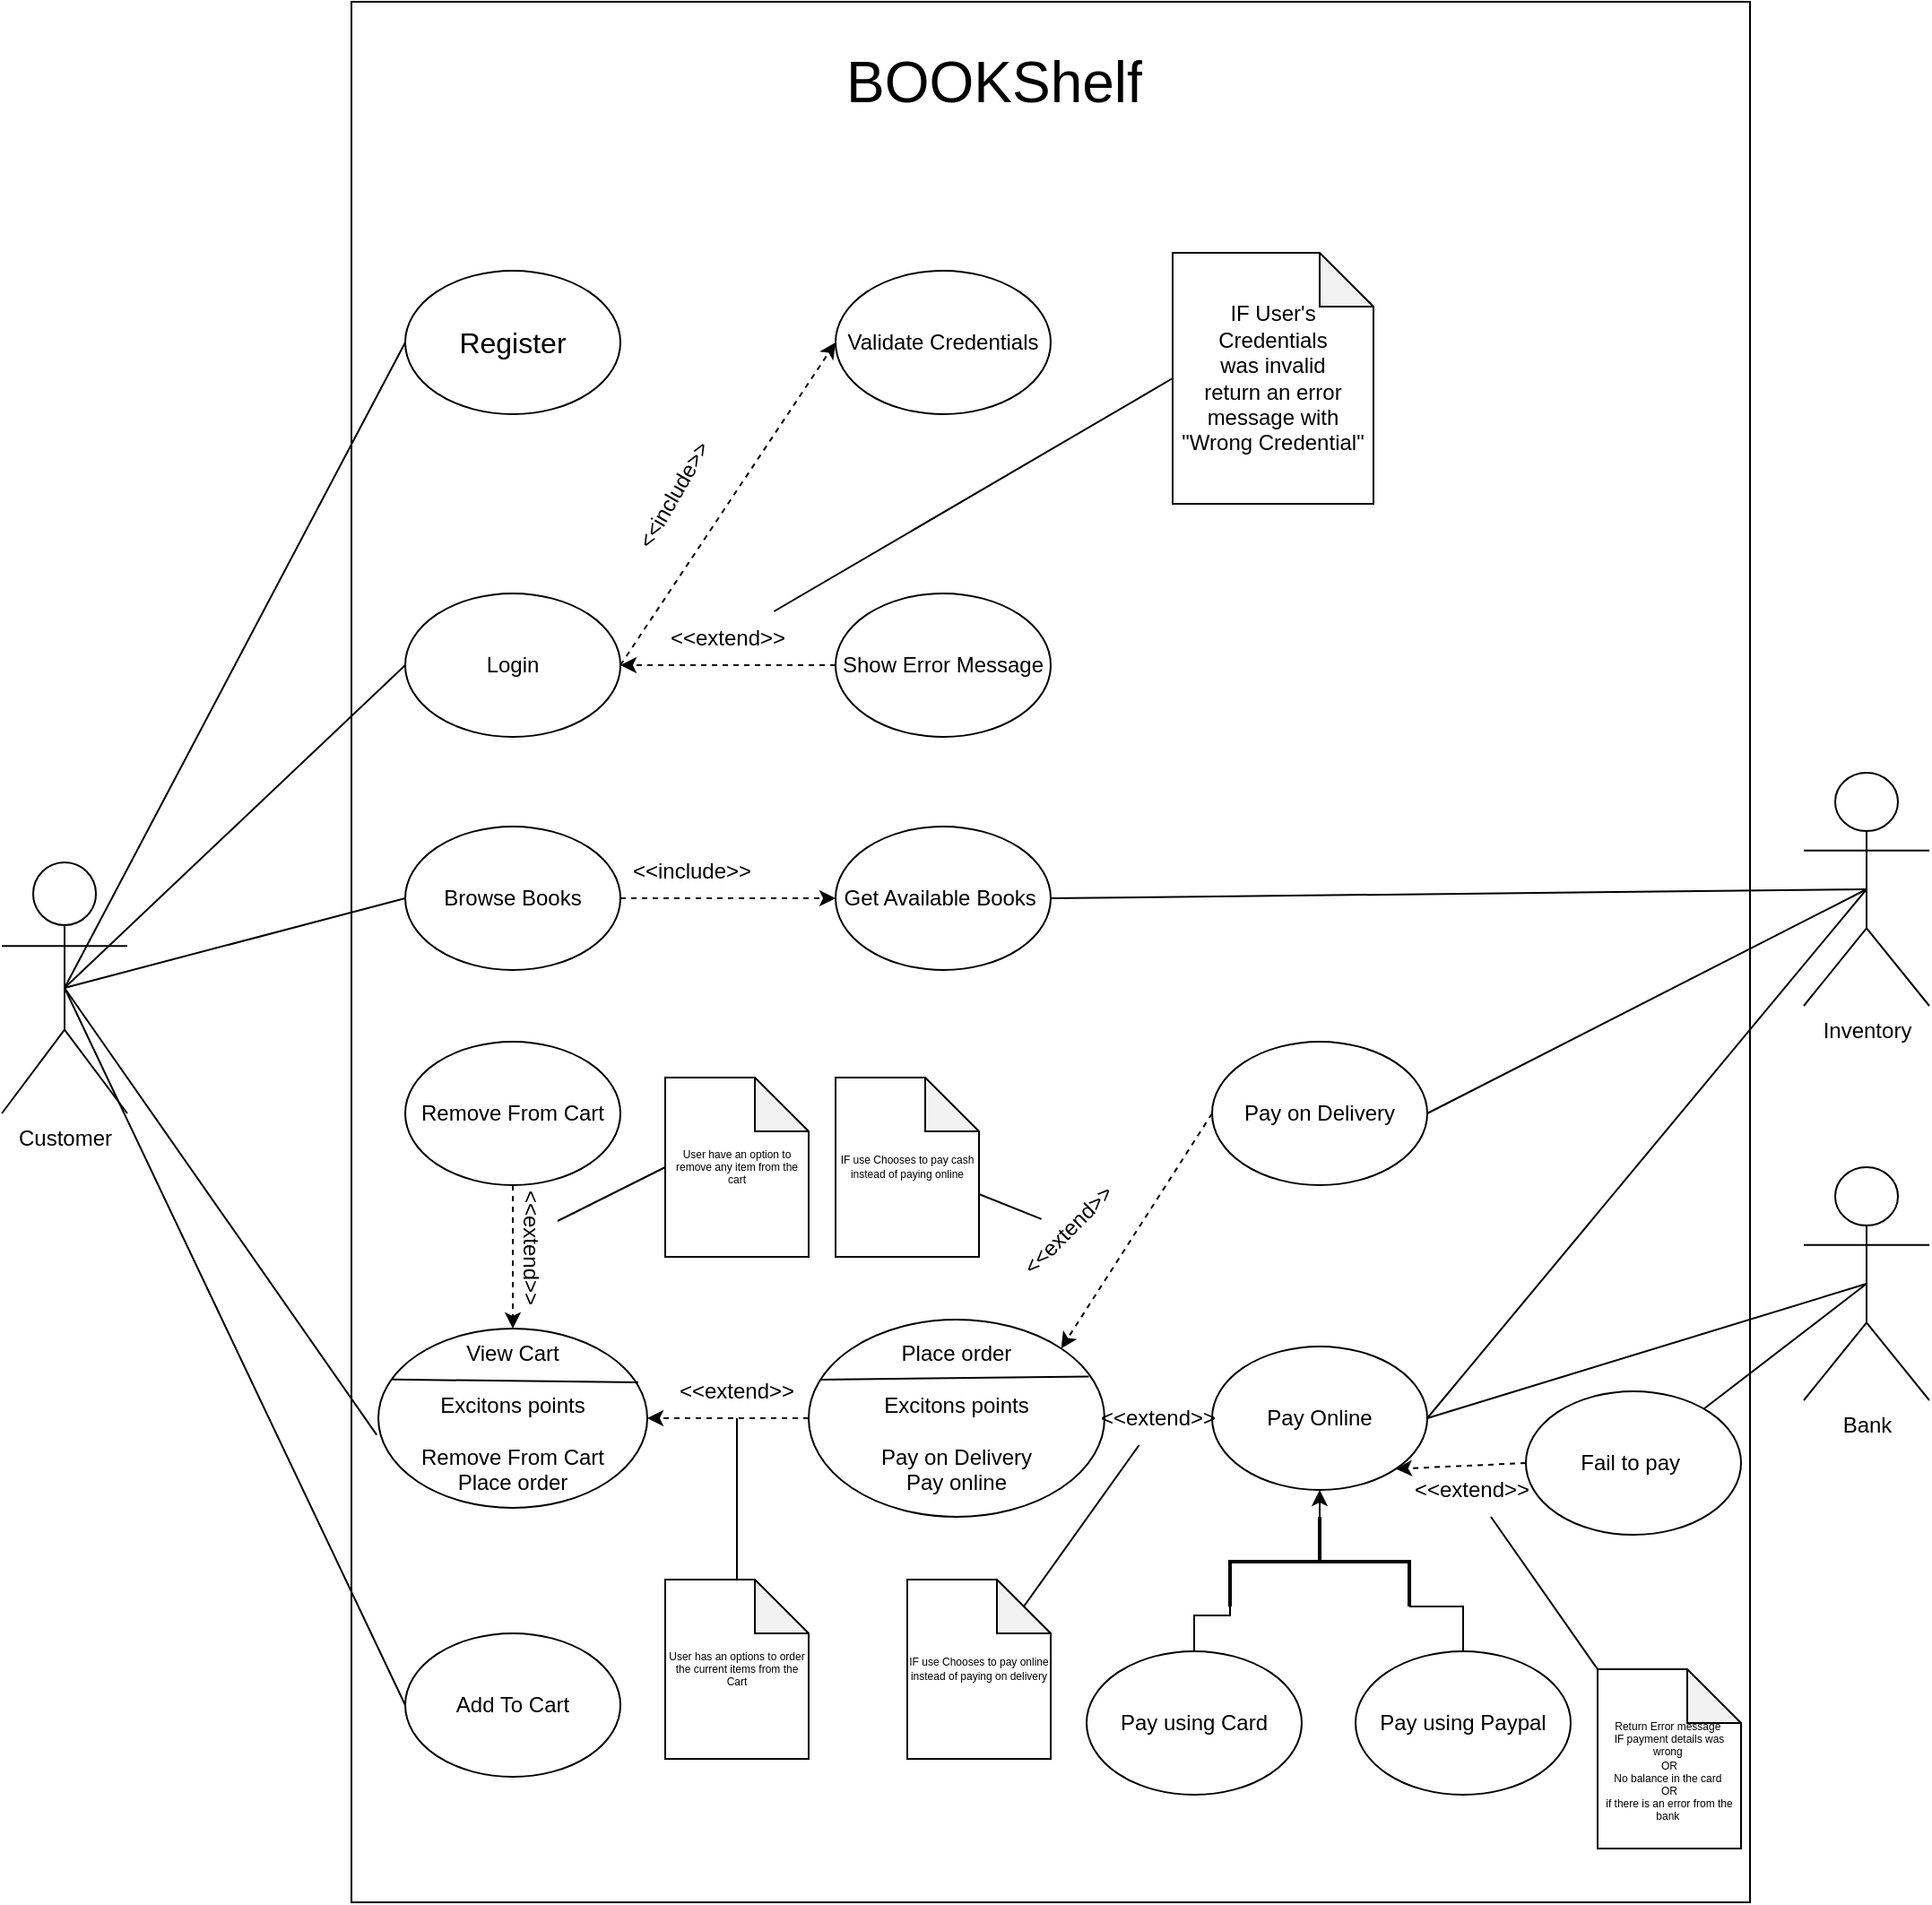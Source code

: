 <mxfile>
    <diagram name="Page-1" id="FFDucG5oGOfps-OhAbP-">
        <mxGraphModel dx="532" dy="390" grid="1" gridSize="10" guides="1" tooltips="1" connect="1" arrows="1" fold="1" page="1" pageScale="1" pageWidth="850" pageHeight="1100" math="0" shadow="0">
            <root>
                <mxCell id="0"/>
                <mxCell id="1" parent="0"/>
                <mxCell id="30" value="" style="rounded=0;whiteSpace=wrap;html=1;" vertex="1" parent="1">
                    <mxGeometry x="485" y="20" width="780" height="1060" as="geometry"/>
                </mxCell>
                <mxCell id="8up1fQo6_-ufdSc32_0c-560" style="rounded=0;orthogonalLoop=1;jettySize=auto;html=1;exitX=0.5;exitY=0.5;exitDx=0;exitDy=0;exitPerimeter=0;entryX=0;entryY=0.5;entryDx=0;entryDy=0;endArrow=none;endFill=0;fillColor=none;" parent="1" source="8up1fQo6_-ufdSc32_0c-541" target="8up1fQo6_-ufdSc32_0c-545" edge="1">
                    <mxGeometry relative="1" as="geometry"/>
                </mxCell>
                <mxCell id="8up1fQo6_-ufdSc32_0c-561" style="rounded=0;orthogonalLoop=1;jettySize=auto;html=1;entryX=0;entryY=0.5;entryDx=0;entryDy=0;endArrow=none;endFill=0;exitX=0.5;exitY=0.5;exitDx=0;exitDy=0;exitPerimeter=0;fillColor=none;" parent="1" source="8up1fQo6_-ufdSc32_0c-541" target="8up1fQo6_-ufdSc32_0c-548" edge="1">
                    <mxGeometry relative="1" as="geometry"/>
                </mxCell>
                <mxCell id="8up1fQo6_-ufdSc32_0c-562" style="rounded=0;orthogonalLoop=1;jettySize=auto;html=1;exitX=0.5;exitY=0.5;exitDx=0;exitDy=0;exitPerimeter=0;entryX=0;entryY=0.5;entryDx=0;entryDy=0;endArrow=none;endFill=0;fillColor=none;" parent="1" source="8up1fQo6_-ufdSc32_0c-541" target="8up1fQo6_-ufdSc32_0c-549" edge="1">
                    <mxGeometry relative="1" as="geometry"/>
                </mxCell>
                <mxCell id="8up1fQo6_-ufdSc32_0c-565" style="rounded=0;orthogonalLoop=1;jettySize=auto;html=1;exitX=0.5;exitY=0.5;exitDx=0;exitDy=0;exitPerimeter=0;entryX=0;entryY=0.5;entryDx=0;entryDy=0;endArrow=none;endFill=0;fillColor=none;" parent="1" source="8up1fQo6_-ufdSc32_0c-541" target="8up1fQo6_-ufdSc32_0c-553" edge="1">
                    <mxGeometry relative="1" as="geometry"/>
                </mxCell>
                <mxCell id="8up1fQo6_-ufdSc32_0c-541" value="Customer" style="shape=umlActor;verticalLabelPosition=bottom;verticalAlign=top;html=1;outlineConnect=0;" parent="1" vertex="1">
                    <mxGeometry x="290" y="500" width="70" height="140" as="geometry"/>
                </mxCell>
                <mxCell id="8up1fQo6_-ufdSc32_0c-542" value="&lt;span style=&quot;text-align: center;&quot;&gt;&lt;font style=&quot;font-size: 32px;&quot;&gt;BOOKShelf&lt;/font&gt;&lt;/span&gt;" style="text;strokeColor=none;fillColor=none;align=left;verticalAlign=middle;spacingLeft=4;spacingRight=4;overflow=hidden;points=[[0,0.5],[1,0.5]];portConstraint=eastwest;rotatable=0;whiteSpace=wrap;html=1;" parent="1" vertex="1">
                    <mxGeometry x="755" y="40" width="180" height="50" as="geometry"/>
                </mxCell>
                <mxCell id="8up1fQo6_-ufdSc32_0c-543" value="Inventory" style="shape=umlActor;verticalLabelPosition=bottom;verticalAlign=top;html=1;outlineConnect=0;" parent="1" vertex="1">
                    <mxGeometry x="1295" y="450" width="70" height="130" as="geometry"/>
                </mxCell>
                <mxCell id="8up1fQo6_-ufdSc32_0c-603" style="rounded=0;orthogonalLoop=1;jettySize=auto;html=1;exitX=0.5;exitY=0.5;exitDx=0;exitDy=0;exitPerimeter=0;endArrow=none;endFill=0;" parent="1" source="8up1fQo6_-ufdSc32_0c-544" target="8up1fQo6_-ufdSc32_0c-602" edge="1">
                    <mxGeometry relative="1" as="geometry"/>
                </mxCell>
                <mxCell id="8up1fQo6_-ufdSc32_0c-544" value="Bank" style="shape=umlActor;verticalLabelPosition=bottom;verticalAlign=top;html=1;outlineConnect=0;" parent="1" vertex="1">
                    <mxGeometry x="1295" y="670" width="70" height="130" as="geometry"/>
                </mxCell>
                <mxCell id="8up1fQo6_-ufdSc32_0c-568" style="rounded=0;orthogonalLoop=1;jettySize=auto;html=1;exitX=1;exitY=0.5;exitDx=0;exitDy=0;entryX=0;entryY=0.5;entryDx=0;entryDy=0;dashed=1;" parent="1" source="8up1fQo6_-ufdSc32_0c-545" target="8up1fQo6_-ufdSc32_0c-546" edge="1">
                    <mxGeometry relative="1" as="geometry"/>
                </mxCell>
                <mxCell id="8up1fQo6_-ufdSc32_0c-545" value="Login" style="ellipse;whiteSpace=wrap;html=1;" parent="1" vertex="1">
                    <mxGeometry x="515" y="350" width="120" height="80" as="geometry"/>
                </mxCell>
                <mxCell id="8up1fQo6_-ufdSc32_0c-546" value="Validate Credentials" style="ellipse;whiteSpace=wrap;html=1;" parent="1" vertex="1">
                    <mxGeometry x="755" y="170" width="120" height="80" as="geometry"/>
                </mxCell>
                <mxCell id="8up1fQo6_-ufdSc32_0c-570" style="rounded=0;orthogonalLoop=1;jettySize=auto;html=1;exitX=0;exitY=0.5;exitDx=0;exitDy=0;entryX=1;entryY=0.5;entryDx=0;entryDy=0;dashed=1;" parent="1" source="8up1fQo6_-ufdSc32_0c-547" target="8up1fQo6_-ufdSc32_0c-545" edge="1">
                    <mxGeometry relative="1" as="geometry"/>
                </mxCell>
                <mxCell id="8up1fQo6_-ufdSc32_0c-547" value="Show Error Message" style="ellipse;whiteSpace=wrap;html=1;" parent="1" vertex="1">
                    <mxGeometry x="755" y="350" width="120" height="80" as="geometry"/>
                </mxCell>
                <mxCell id="8up1fQo6_-ufdSc32_0c-548" value="&lt;font style=&quot;font-size: 16px;&quot;&gt;Register&lt;/font&gt;" style="ellipse;whiteSpace=wrap;html=1;" parent="1" vertex="1">
                    <mxGeometry x="515" y="170" width="120" height="80" as="geometry"/>
                </mxCell>
                <mxCell id="8up1fQo6_-ufdSc32_0c-575" style="edgeStyle=orthogonalEdgeStyle;rounded=0;orthogonalLoop=1;jettySize=auto;html=1;exitX=1;exitY=0.5;exitDx=0;exitDy=0;entryX=0;entryY=0.5;entryDx=0;entryDy=0;dashed=1;" parent="1" source="8up1fQo6_-ufdSc32_0c-549" target="8up1fQo6_-ufdSc32_0c-550" edge="1">
                    <mxGeometry relative="1" as="geometry"/>
                </mxCell>
                <mxCell id="8up1fQo6_-ufdSc32_0c-549" value="Browse Books" style="ellipse;whiteSpace=wrap;html=1;" parent="1" vertex="1">
                    <mxGeometry x="515" y="480" width="120" height="80" as="geometry"/>
                </mxCell>
                <mxCell id="8up1fQo6_-ufdSc32_0c-550" value="Get Available Books&amp;nbsp;" style="ellipse;whiteSpace=wrap;html=1;" parent="1" vertex="1">
                    <mxGeometry x="755" y="480" width="120" height="80" as="geometry"/>
                </mxCell>
                <mxCell id="8up1fQo6_-ufdSc32_0c-577" style="edgeStyle=orthogonalEdgeStyle;rounded=0;orthogonalLoop=1;jettySize=auto;html=1;exitX=0.5;exitY=1;exitDx=0;exitDy=0;entryX=0.5;entryY=0;entryDx=0;entryDy=0;dashed=1;" parent="1" source="8up1fQo6_-ufdSc32_0c-551" target="8up1fQo6_-ufdSc32_0c-559" edge="1">
                    <mxGeometry relative="1" as="geometry"/>
                </mxCell>
                <mxCell id="8up1fQo6_-ufdSc32_0c-551" value="Remove From Cart" style="ellipse;whiteSpace=wrap;html=1;" parent="1" vertex="1">
                    <mxGeometry x="515" y="600" width="120" height="80" as="geometry"/>
                </mxCell>
                <mxCell id="8up1fQo6_-ufdSc32_0c-553" value="Add To Cart" style="ellipse;whiteSpace=wrap;html=1;" parent="1" vertex="1">
                    <mxGeometry x="515" y="930" width="120" height="80" as="geometry"/>
                </mxCell>
                <mxCell id="20" style="edgeStyle=none;html=1;exitX=0;exitY=0.5;exitDx=0;exitDy=0;dashed=1;startArrow=none;" edge="1" parent="1" source="8up1fQo6_-ufdSc32_0c-588" target="8up1fQo6_-ufdSc32_0c-558">
                    <mxGeometry relative="1" as="geometry"/>
                </mxCell>
                <mxCell id="24" style="edgeStyle=none;html=1;exitX=1;exitY=0.5;exitDx=0;exitDy=0;entryX=0.5;entryY=0.5;entryDx=0;entryDy=0;entryPerimeter=0;endArrow=none;endFill=0;" edge="1" parent="1" source="8up1fQo6_-ufdSc32_0c-554" target="8up1fQo6_-ufdSc32_0c-543">
                    <mxGeometry relative="1" as="geometry"/>
                </mxCell>
                <mxCell id="8up1fQo6_-ufdSc32_0c-554" value="Pay Online" style="ellipse;whiteSpace=wrap;html=1;" parent="1" vertex="1">
                    <mxGeometry x="965" y="770" width="120" height="80" as="geometry"/>
                </mxCell>
                <mxCell id="19" style="edgeStyle=none;html=1;exitX=0;exitY=0.5;exitDx=0;exitDy=0;entryX=1;entryY=0;entryDx=0;entryDy=0;dashed=1;" edge="1" parent="1" source="8up1fQo6_-ufdSc32_0c-555" target="8up1fQo6_-ufdSc32_0c-558">
                    <mxGeometry relative="1" as="geometry"/>
                </mxCell>
                <mxCell id="23" style="edgeStyle=none;html=1;exitX=1;exitY=0.5;exitDx=0;exitDy=0;entryX=0.5;entryY=0.5;entryDx=0;entryDy=0;entryPerimeter=0;endArrow=none;endFill=0;" edge="1" parent="1" source="8up1fQo6_-ufdSc32_0c-555" target="8up1fQo6_-ufdSc32_0c-543">
                    <mxGeometry relative="1" as="geometry"/>
                </mxCell>
                <mxCell id="8up1fQo6_-ufdSc32_0c-555" value="Pay on Delivery" style="ellipse;whiteSpace=wrap;html=1;" parent="1" vertex="1">
                    <mxGeometry x="965" y="600" width="120" height="80" as="geometry"/>
                </mxCell>
                <mxCell id="8up1fQo6_-ufdSc32_0c-556" value="Pay using Card" style="ellipse;whiteSpace=wrap;html=1;" parent="1" vertex="1">
                    <mxGeometry x="895" y="940" width="120" height="80" as="geometry"/>
                </mxCell>
                <mxCell id="8up1fQo6_-ufdSc32_0c-557" value="Pay using Paypal" style="ellipse;whiteSpace=wrap;html=1;" parent="1" vertex="1">
                    <mxGeometry x="1045" y="940" width="120" height="80" as="geometry"/>
                </mxCell>
                <mxCell id="17" style="edgeStyle=none;html=1;exitX=0;exitY=0.5;exitDx=0;exitDy=0;entryX=1;entryY=0.5;entryDx=0;entryDy=0;dashed=1;" edge="1" parent="1" source="8up1fQo6_-ufdSc32_0c-558" target="8up1fQo6_-ufdSc32_0c-559">
                    <mxGeometry relative="1" as="geometry"/>
                </mxCell>
                <mxCell id="8up1fQo6_-ufdSc32_0c-558" value="Place order&lt;br&gt;&lt;br&gt;Excitons points&lt;br&gt;&lt;br&gt;Pay on Delivery&lt;br&gt;Pay online" style="ellipse;whiteSpace=wrap;html=1;" parent="1" vertex="1">
                    <mxGeometry x="740" y="755" width="165" height="110" as="geometry"/>
                </mxCell>
                <mxCell id="8up1fQo6_-ufdSc32_0c-559" value="View Cart&lt;br&gt;&lt;br&gt;Excitons points&lt;br&gt;&lt;br&gt;Remove From Cart&lt;br&gt;Place order" style="ellipse;whiteSpace=wrap;html=1;" parent="1" vertex="1">
                    <mxGeometry x="500" y="760" width="150" height="100" as="geometry"/>
                </mxCell>
                <mxCell id="8up1fQo6_-ufdSc32_0c-564" style="rounded=0;orthogonalLoop=1;jettySize=auto;html=1;exitX=0.5;exitY=0.5;exitDx=0;exitDy=0;exitPerimeter=0;entryX=-0.006;entryY=0.593;entryDx=0;entryDy=0;entryPerimeter=0;endArrow=none;endFill=0;fillColor=none;" parent="1" source="8up1fQo6_-ufdSc32_0c-541" target="8up1fQo6_-ufdSc32_0c-559" edge="1">
                    <mxGeometry relative="1" as="geometry"/>
                </mxCell>
                <mxCell id="8up1fQo6_-ufdSc32_0c-569" value="&amp;lt;&amp;lt;include&amp;gt;&amp;gt;" style="text;html=1;align=center;verticalAlign=middle;whiteSpace=wrap;rounded=0;rotation=-60;" parent="1" vertex="1">
                    <mxGeometry x="635" y="280" width="60" height="30" as="geometry"/>
                </mxCell>
                <mxCell id="8up1fQo6_-ufdSc32_0c-571" value="&amp;lt;&amp;lt;extend&amp;gt;&amp;gt;" style="text;html=1;align=center;verticalAlign=middle;whiteSpace=wrap;rounded=0;rotation=0;" parent="1" vertex="1">
                    <mxGeometry x="665" y="360" width="60" height="30" as="geometry"/>
                </mxCell>
                <mxCell id="8up1fQo6_-ufdSc32_0c-574" value="&amp;lt;&amp;lt;include&amp;gt;&amp;gt;" style="text;html=1;align=center;verticalAlign=middle;whiteSpace=wrap;rounded=0;rotation=0;" parent="1" vertex="1">
                    <mxGeometry x="645" y="490" width="60" height="30" as="geometry"/>
                </mxCell>
                <mxCell id="8up1fQo6_-ufdSc32_0c-576" style="rounded=0;orthogonalLoop=1;jettySize=auto;html=1;exitX=1;exitY=0.5;exitDx=0;exitDy=0;entryX=0.5;entryY=0.5;entryDx=0;entryDy=0;entryPerimeter=0;endArrow=none;endFill=0;" parent="1" source="8up1fQo6_-ufdSc32_0c-550" target="8up1fQo6_-ufdSc32_0c-543" edge="1">
                    <mxGeometry relative="1" as="geometry"/>
                </mxCell>
                <mxCell id="8up1fQo6_-ufdSc32_0c-578" value="&amp;lt;&amp;lt;extend&amp;gt;&amp;gt;" style="text;html=1;align=center;verticalAlign=middle;whiteSpace=wrap;rounded=0;rotation=90;" parent="1" vertex="1">
                    <mxGeometry x="555" y="700" width="60" height="30" as="geometry"/>
                </mxCell>
                <mxCell id="8up1fQo6_-ufdSc32_0c-584" style="rounded=0;orthogonalLoop=1;jettySize=auto;html=1;exitX=0;exitY=0.5;exitDx=0;exitDy=0;exitPerimeter=0;entryX=0.5;entryY=1;entryDx=0;entryDy=0;" parent="1" source="8up1fQo6_-ufdSc32_0c-583" target="8up1fQo6_-ufdSc32_0c-554" edge="1">
                    <mxGeometry relative="1" as="geometry"/>
                </mxCell>
                <mxCell id="8up1fQo6_-ufdSc32_0c-585" style="edgeStyle=orthogonalEdgeStyle;rounded=0;orthogonalLoop=1;jettySize=auto;html=1;exitX=1;exitY=1;exitDx=0;exitDy=0;exitPerimeter=0;entryX=0.5;entryY=0;entryDx=0;entryDy=0;endArrow=none;endFill=0;" parent="1" source="8up1fQo6_-ufdSc32_0c-583" target="8up1fQo6_-ufdSc32_0c-556" edge="1">
                    <mxGeometry relative="1" as="geometry">
                        <Array as="points">
                            <mxPoint x="955" y="920"/>
                            <mxPoint x="915" y="920"/>
                        </Array>
                    </mxGeometry>
                </mxCell>
                <mxCell id="8up1fQo6_-ufdSc32_0c-586" style="rounded=0;orthogonalLoop=1;jettySize=auto;html=1;exitX=1;exitY=0;exitDx=0;exitDy=0;exitPerimeter=0;entryX=0.5;entryY=0;entryDx=0;entryDy=0;endArrow=none;endFill=0;edgeStyle=orthogonalEdgeStyle;" parent="1" source="8up1fQo6_-ufdSc32_0c-583" target="8up1fQo6_-ufdSc32_0c-557" edge="1">
                    <mxGeometry relative="1" as="geometry"/>
                </mxCell>
                <mxCell id="8up1fQo6_-ufdSc32_0c-583" value="" style="strokeWidth=2;html=1;shape=mxgraph.flowchart.annotation_2;align=left;labelPosition=right;pointerEvents=1;rotation=90;" parent="1" vertex="1">
                    <mxGeometry x="1000" y="840" width="50" height="100" as="geometry"/>
                </mxCell>
                <mxCell id="8up1fQo6_-ufdSc32_0c-587" value="&amp;lt;&amp;lt;extend&amp;gt;&amp;gt;" style="text;html=1;align=center;verticalAlign=middle;whiteSpace=wrap;rounded=0;rotation=-45;" parent="1" vertex="1">
                    <mxGeometry x="855" y="690" width="60" height="30" as="geometry"/>
                </mxCell>
                <mxCell id="8up1fQo6_-ufdSc32_0c-598" style="rounded=0;orthogonalLoop=1;jettySize=auto;html=1;exitX=1;exitY=0.5;exitDx=0;exitDy=0;entryX=0.5;entryY=0.5;entryDx=0;entryDy=0;entryPerimeter=0;endArrow=none;endFill=0;" parent="1" source="8up1fQo6_-ufdSc32_0c-554" target="8up1fQo6_-ufdSc32_0c-544" edge="1">
                    <mxGeometry relative="1" as="geometry"/>
                </mxCell>
                <mxCell id="25" style="edgeStyle=none;html=1;exitX=0;exitY=0.5;exitDx=0;exitDy=0;entryX=1;entryY=1;entryDx=0;entryDy=0;endArrow=classic;endFill=1;dashed=1;" edge="1" parent="1" source="8up1fQo6_-ufdSc32_0c-602" target="8up1fQo6_-ufdSc32_0c-554">
                    <mxGeometry relative="1" as="geometry"/>
                </mxCell>
                <mxCell id="8up1fQo6_-ufdSc32_0c-602" value="Fail to pay&amp;nbsp;" style="ellipse;whiteSpace=wrap;html=1;" parent="1" vertex="1">
                    <mxGeometry x="1140" y="795" width="120" height="80" as="geometry"/>
                </mxCell>
                <mxCell id="18" value="&amp;lt;&amp;lt;extend&amp;gt;&amp;gt;" style="text;html=1;align=center;verticalAlign=middle;whiteSpace=wrap;rounded=0;rotation=0;" vertex="1" parent="1">
                    <mxGeometry x="670" y="780" width="60" height="30" as="geometry"/>
                </mxCell>
                <mxCell id="21" value="" style="edgeStyle=none;html=1;exitX=0;exitY=0.5;exitDx=0;exitDy=0;dashed=1;endArrow=none;" edge="1" parent="1" source="8up1fQo6_-ufdSc32_0c-554" target="8up1fQo6_-ufdSc32_0c-588">
                    <mxGeometry relative="1" as="geometry">
                        <mxPoint x="930" y="810" as="sourcePoint"/>
                        <mxPoint x="835" y="810" as="targetPoint"/>
                    </mxGeometry>
                </mxCell>
                <mxCell id="8up1fQo6_-ufdSc32_0c-588" value="&amp;lt;&amp;lt;extend&amp;gt;&amp;gt;" style="text;html=1;align=center;verticalAlign=middle;whiteSpace=wrap;rounded=0;rotation=0;" parent="1" vertex="1">
                    <mxGeometry x="905" y="795" width="60" height="30" as="geometry"/>
                </mxCell>
                <mxCell id="26" value="&amp;lt;&amp;lt;extend&amp;gt;&amp;gt;" style="text;html=1;align=center;verticalAlign=middle;whiteSpace=wrap;rounded=0;rotation=0;" vertex="1" parent="1">
                    <mxGeometry x="1080" y="835" width="60" height="30" as="geometry"/>
                </mxCell>
                <mxCell id="32" style="edgeStyle=none;html=1;exitX=0;exitY=0.5;exitDx=0;exitDy=0;exitPerimeter=0;endArrow=none;endFill=0;" edge="1" parent="1" source="31" target="8up1fQo6_-ufdSc32_0c-571">
                    <mxGeometry relative="1" as="geometry"/>
                </mxCell>
                <mxCell id="31" value="IF User's Credentials&lt;br&gt;was invalid&lt;br&gt;return an error message with &quot;Wrong Credential&quot;" style="shape=note;whiteSpace=wrap;html=1;backgroundOutline=1;darkOpacity=0.05;" vertex="1" parent="1">
                    <mxGeometry x="943" y="160" width="112" height="140" as="geometry"/>
                </mxCell>
                <mxCell id="37" value="" style="endArrow=none;html=1;fontSize=6;exitX=0.041;exitY=0.304;exitDx=0;exitDy=0;exitPerimeter=0;entryX=0.947;entryY=0.289;entryDx=0;entryDy=0;entryPerimeter=0;" edge="1" parent="1" source="8up1fQo6_-ufdSc32_0c-558" target="8up1fQo6_-ufdSc32_0c-558">
                    <mxGeometry width="50" height="50" relative="1" as="geometry">
                        <mxPoint x="755" y="810" as="sourcePoint"/>
                        <mxPoint x="805" y="760" as="targetPoint"/>
                    </mxGeometry>
                </mxCell>
                <mxCell id="40" style="edgeStyle=none;html=1;exitX=0;exitY=0;exitDx=80;exitDy=65;exitPerimeter=0;fontSize=6;endArrow=none;endFill=0;" edge="1" parent="1" source="38" target="8up1fQo6_-ufdSc32_0c-587">
                    <mxGeometry relative="1" as="geometry"/>
                </mxCell>
                <mxCell id="38" value="IF use Chooses to pay cash instead of paying online" style="shape=note;whiteSpace=wrap;html=1;backgroundOutline=1;darkOpacity=0.05;fontSize=6;" vertex="1" parent="1">
                    <mxGeometry x="755" y="620" width="80" height="100" as="geometry"/>
                </mxCell>
                <mxCell id="42" style="edgeStyle=none;html=1;exitX=0;exitY=0;exitDx=65;exitDy=15;exitPerimeter=0;fontSize=6;endArrow=none;endFill=0;" edge="1" parent="1" source="41" target="8up1fQo6_-ufdSc32_0c-588">
                    <mxGeometry relative="1" as="geometry"/>
                </mxCell>
                <mxCell id="41" value="IF use Chooses to pay online instead of paying on delivery" style="shape=note;whiteSpace=wrap;html=1;backgroundOutline=1;darkOpacity=0.05;fontSize=6;" vertex="1" parent="1">
                    <mxGeometry x="795" y="900" width="80" height="100" as="geometry"/>
                </mxCell>
                <mxCell id="44" style="edgeStyle=none;html=1;exitX=0.5;exitY=1;exitDx=0;exitDy=0;exitPerimeter=0;fontSize=6;endArrow=none;endFill=0;" edge="1" parent="1" source="43" target="18">
                    <mxGeometry relative="1" as="geometry"/>
                </mxCell>
                <mxCell id="43" value="User has an options to order the current items from the Cart" style="shape=note;whiteSpace=wrap;html=1;backgroundOutline=1;darkOpacity=0.05;fontSize=6;" vertex="1" parent="1">
                    <mxGeometry x="660" y="900" width="80" height="100" as="geometry"/>
                </mxCell>
                <mxCell id="46" style="edgeStyle=none;html=1;exitX=0;exitY=0.5;exitDx=0;exitDy=0;exitPerimeter=0;entryX=0.25;entryY=0;entryDx=0;entryDy=0;fontSize=6;endArrow=none;endFill=0;" edge="1" parent="1" source="45" target="8up1fQo6_-ufdSc32_0c-578">
                    <mxGeometry relative="1" as="geometry"/>
                </mxCell>
                <mxCell id="45" value="User have an option to remove any item from the cart" style="shape=note;whiteSpace=wrap;html=1;backgroundOutline=1;darkOpacity=0.05;fontSize=6;" vertex="1" parent="1">
                    <mxGeometry x="660" y="620" width="80" height="100" as="geometry"/>
                </mxCell>
                <mxCell id="47" value="" style="endArrow=none;html=1;fontSize=6;exitX=0.052;exitY=0.284;exitDx=0;exitDy=0;exitPerimeter=0;" edge="1" parent="1" source="8up1fQo6_-ufdSc32_0c-559">
                    <mxGeometry width="50" height="50" relative="1" as="geometry">
                        <mxPoint x="505" y="792" as="sourcePoint"/>
                        <mxPoint x="645" y="790" as="targetPoint"/>
                    </mxGeometry>
                </mxCell>
                <mxCell id="49" style="edgeStyle=none;html=1;exitX=0;exitY=0;exitDx=0;exitDy=0;exitPerimeter=0;fontSize=6;endArrow=none;endFill=0;" edge="1" parent="1" source="48" target="26">
                    <mxGeometry relative="1" as="geometry"/>
                </mxCell>
                <mxCell id="48" value="&lt;br&gt;&lt;br&gt;Return Error message&amp;nbsp;&lt;br&gt;IF payment details was wrong&amp;nbsp;&lt;br&gt;OR&lt;br&gt;No balance in the card&amp;nbsp;&lt;br&gt;OR&lt;br&gt;if there is an error from the bank&amp;nbsp;" style="shape=note;whiteSpace=wrap;html=1;backgroundOutline=1;darkOpacity=0.05;fontSize=6;" vertex="1" parent="1">
                    <mxGeometry x="1180" y="950" width="80" height="100" as="geometry"/>
                </mxCell>
            </root>
        </mxGraphModel>
    </diagram>
</mxfile>